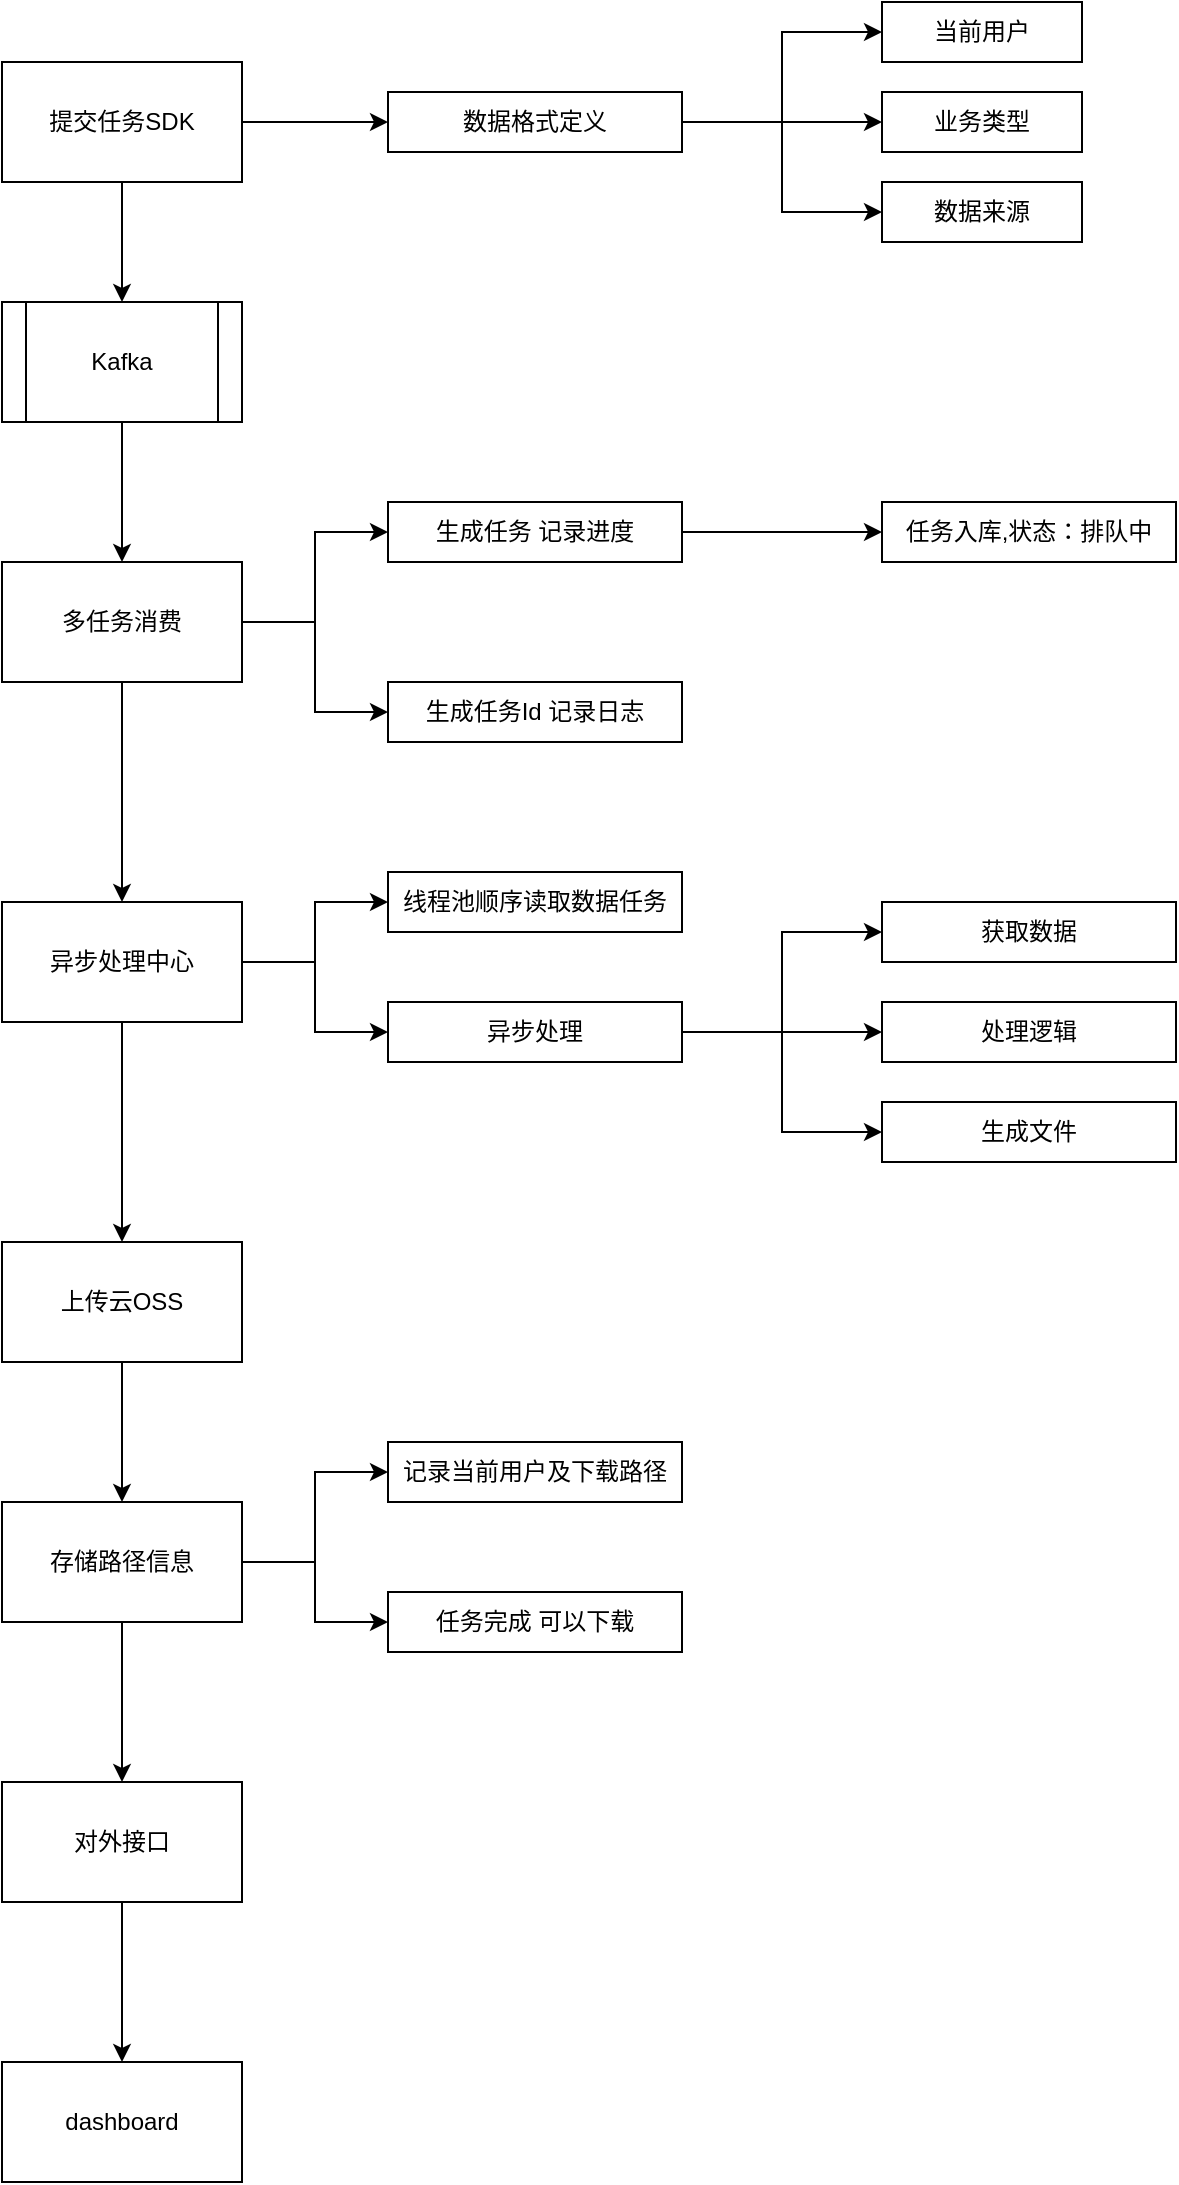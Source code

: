<mxfile version="12.2.4" pages="1"><diagram id="WgZJNHwG_q8yWVTsjjaB" name="第 1 页"><mxGraphModel dx="1360" dy="765" grid="1" gridSize="10" guides="1" tooltips="1" connect="1" arrows="1" fold="1" page="1" pageScale="1" pageWidth="827" pageHeight="1169" math="0" shadow="0"><root><mxCell id="0"/><mxCell id="1" parent="0"/><mxCell id="9" style="edgeStyle=orthogonalEdgeStyle;rounded=0;orthogonalLoop=1;jettySize=auto;html=1;entryX=0.5;entryY=0;entryDx=0;entryDy=0;" parent="1" source="2" target="8" edge="1"><mxGeometry relative="1" as="geometry"/></mxCell><mxCell id="31" style="edgeStyle=orthogonalEdgeStyle;rounded=0;orthogonalLoop=1;jettySize=auto;html=1;entryX=0;entryY=0.5;entryDx=0;entryDy=0;" parent="1" source="2" target="30" edge="1"><mxGeometry relative="1" as="geometry"/></mxCell><mxCell id="39" style="edgeStyle=orthogonalEdgeStyle;rounded=0;orthogonalLoop=1;jettySize=auto;html=1;entryX=0;entryY=0.5;entryDx=0;entryDy=0;" parent="1" source="2" target="36" edge="1"><mxGeometry relative="1" as="geometry"/></mxCell><mxCell id="2" value="多任务消费" style="rounded=0;whiteSpace=wrap;html=1;" parent="1" vertex="1"><mxGeometry x="100" y="300" width="120" height="60" as="geometry"/></mxCell><mxCell id="6" style="edgeStyle=orthogonalEdgeStyle;rounded=0;orthogonalLoop=1;jettySize=auto;html=1;entryX=0.5;entryY=0;entryDx=0;entryDy=0;" parent="1" source="3" target="5" edge="1"><mxGeometry relative="1" as="geometry"/></mxCell><mxCell id="19" value="" style="edgeStyle=orthogonalEdgeStyle;rounded=0;orthogonalLoop=1;jettySize=auto;html=1;" parent="1" source="3" target="18" edge="1"><mxGeometry relative="1" as="geometry"/></mxCell><mxCell id="3" value="提交任务SDK" style="rounded=0;whiteSpace=wrap;html=1;" parent="1" vertex="1"><mxGeometry x="100" y="50" width="120" height="60" as="geometry"/></mxCell><mxCell id="26" style="edgeStyle=orthogonalEdgeStyle;rounded=0;orthogonalLoop=1;jettySize=auto;html=1;entryX=0;entryY=0.5;entryDx=0;entryDy=0;" parent="1" source="18" target="22" edge="1"><mxGeometry relative="1" as="geometry"/></mxCell><mxCell id="27" style="edgeStyle=orthogonalEdgeStyle;rounded=0;orthogonalLoop=1;jettySize=auto;html=1;entryX=0;entryY=0.5;entryDx=0;entryDy=0;" parent="1" source="18" target="24" edge="1"><mxGeometry relative="1" as="geometry"/></mxCell><mxCell id="29" style="edgeStyle=orthogonalEdgeStyle;rounded=0;orthogonalLoop=1;jettySize=auto;html=1;entryX=0;entryY=0.5;entryDx=0;entryDy=0;" parent="1" source="18" target="28" edge="1"><mxGeometry relative="1" as="geometry"/></mxCell><mxCell id="18" value="数据格式定义" style="rounded=0;whiteSpace=wrap;html=1;" parent="1" vertex="1"><mxGeometry x="293" y="65" width="147" height="30" as="geometry"/></mxCell><mxCell id="22" value="当前用户" style="rounded=0;whiteSpace=wrap;html=1;" parent="1" vertex="1"><mxGeometry x="540" y="20" width="100" height="30" as="geometry"/></mxCell><mxCell id="7" style="edgeStyle=orthogonalEdgeStyle;rounded=0;orthogonalLoop=1;jettySize=auto;html=1;entryX=0.5;entryY=0;entryDx=0;entryDy=0;" parent="1" source="5" target="2" edge="1"><mxGeometry relative="1" as="geometry"/></mxCell><mxCell id="5" value="Kafka" style="shape=process;whiteSpace=wrap;html=1;backgroundOutline=1;" parent="1" vertex="1"><mxGeometry x="100" y="170" width="120" height="60" as="geometry"/></mxCell><mxCell id="11" style="edgeStyle=orthogonalEdgeStyle;rounded=0;orthogonalLoop=1;jettySize=auto;html=1;entryX=0.5;entryY=0;entryDx=0;entryDy=0;" parent="1" source="8" target="10" edge="1"><mxGeometry relative="1" as="geometry"/></mxCell><mxCell id="44" style="edgeStyle=orthogonalEdgeStyle;rounded=0;orthogonalLoop=1;jettySize=auto;html=1;" parent="1" source="8" target="43" edge="1"><mxGeometry relative="1" as="geometry"/></mxCell><mxCell id="54" style="edgeStyle=orthogonalEdgeStyle;rounded=0;orthogonalLoop=1;jettySize=auto;html=1;entryX=0;entryY=0.5;entryDx=0;entryDy=0;" parent="1" source="8" target="20" edge="1"><mxGeometry relative="1" as="geometry"/></mxCell><mxCell id="8" value="异步处理中心" style="rounded=0;whiteSpace=wrap;html=1;" parent="1" vertex="1"><mxGeometry x="100" y="470" width="120" height="60" as="geometry"/></mxCell><mxCell id="50" style="edgeStyle=orthogonalEdgeStyle;rounded=0;orthogonalLoop=1;jettySize=auto;html=1;entryX=0;entryY=0.5;entryDx=0;entryDy=0;" parent="1" source="20" target="47" edge="1"><mxGeometry relative="1" as="geometry"/></mxCell><mxCell id="51" style="edgeStyle=orthogonalEdgeStyle;rounded=0;orthogonalLoop=1;jettySize=auto;html=1;entryX=0;entryY=0.5;entryDx=0;entryDy=0;" parent="1" source="20" target="49" edge="1"><mxGeometry relative="1" as="geometry"/></mxCell><mxCell id="53" style="edgeStyle=orthogonalEdgeStyle;rounded=0;orthogonalLoop=1;jettySize=auto;html=1;entryX=0;entryY=0.5;entryDx=0;entryDy=0;" parent="1" source="20" target="52" edge="1"><mxGeometry relative="1" as="geometry"/></mxCell><mxCell id="20" value="异步处理" style="rounded=0;whiteSpace=wrap;html=1;" parent="1" vertex="1"><mxGeometry x="293" y="520" width="147" height="30" as="geometry"/></mxCell><mxCell id="47" value="获取数据" style="rounded=0;whiteSpace=wrap;html=1;" parent="1" vertex="1"><mxGeometry x="540" y="470" width="147" height="30" as="geometry"/></mxCell><mxCell id="13" style="edgeStyle=orthogonalEdgeStyle;rounded=0;orthogonalLoop=1;jettySize=auto;html=1;entryX=0.5;entryY=0;entryDx=0;entryDy=0;" parent="1" source="10" target="12" edge="1"><mxGeometry relative="1" as="geometry"/></mxCell><mxCell id="10" value="上传云OSS" style="rounded=0;whiteSpace=wrap;html=1;" parent="1" vertex="1"><mxGeometry x="100" y="640" width="120" height="60" as="geometry"/></mxCell><mxCell id="15" value="" style="edgeStyle=orthogonalEdgeStyle;rounded=0;orthogonalLoop=1;jettySize=auto;html=1;" parent="1" source="12" target="14" edge="1"><mxGeometry relative="1" as="geometry"/></mxCell><mxCell id="33" style="edgeStyle=orthogonalEdgeStyle;rounded=0;orthogonalLoop=1;jettySize=auto;html=1;entryX=0;entryY=0.5;entryDx=0;entryDy=0;" parent="1" source="12" target="32" edge="1"><mxGeometry relative="1" as="geometry"/></mxCell><mxCell id="35" style="edgeStyle=orthogonalEdgeStyle;rounded=0;orthogonalLoop=1;jettySize=auto;html=1;entryX=0;entryY=0.5;entryDx=0;entryDy=0;" parent="1" source="12" target="34" edge="1"><mxGeometry relative="1" as="geometry"/></mxCell><mxCell id="12" value="存储路径信息" style="rounded=0;whiteSpace=wrap;html=1;" parent="1" vertex="1"><mxGeometry x="100" y="770" width="120" height="60" as="geometry"/></mxCell><mxCell id="17" value="" style="edgeStyle=orthogonalEdgeStyle;rounded=0;orthogonalLoop=1;jettySize=auto;html=1;" parent="1" source="14" target="16" edge="1"><mxGeometry relative="1" as="geometry"/></mxCell><mxCell id="14" value="对外接口" style="rounded=0;whiteSpace=wrap;html=1;" parent="1" vertex="1"><mxGeometry x="100" y="910" width="120" height="60" as="geometry"/></mxCell><mxCell id="16" value="dashboard" style="rounded=0;whiteSpace=wrap;html=1;" parent="1" vertex="1"><mxGeometry x="100" y="1050" width="120" height="60" as="geometry"/></mxCell><mxCell id="24" value="业务类型" style="rounded=0;whiteSpace=wrap;html=1;" parent="1" vertex="1"><mxGeometry x="540" y="65" width="100" height="30" as="geometry"/></mxCell><mxCell id="28" value="数据来源" style="rounded=0;whiteSpace=wrap;html=1;" parent="1" vertex="1"><mxGeometry x="540" y="110" width="100" height="30" as="geometry"/></mxCell><mxCell id="41" value="" style="edgeStyle=orthogonalEdgeStyle;rounded=0;orthogonalLoop=1;jettySize=auto;html=1;" parent="1" source="30" target="40" edge="1"><mxGeometry relative="1" as="geometry"/></mxCell><mxCell id="30" value="生成任务 记录进度" style="rounded=0;whiteSpace=wrap;html=1;" parent="1" vertex="1"><mxGeometry x="293" y="270" width="147" height="30" as="geometry"/></mxCell><mxCell id="40" value="任务入库,状态：排队中" style="rounded=0;whiteSpace=wrap;html=1;" parent="1" vertex="1"><mxGeometry x="540" y="270" width="147" height="30" as="geometry"/></mxCell><mxCell id="32" value="任务完成 可以下载" style="rounded=0;whiteSpace=wrap;html=1;" parent="1" vertex="1"><mxGeometry x="293" y="815" width="147" height="30" as="geometry"/></mxCell><mxCell id="34" value="记录当前用户及下载路径" style="rounded=0;whiteSpace=wrap;html=1;" parent="1" vertex="1"><mxGeometry x="293" y="740" width="147" height="30" as="geometry"/></mxCell><mxCell id="36" value="生成任务Id 记录日志" style="rounded=0;whiteSpace=wrap;html=1;" parent="1" vertex="1"><mxGeometry x="293" y="360" width="147" height="30" as="geometry"/></mxCell><mxCell id="43" value="线程池顺序读取数据任务" style="rounded=0;whiteSpace=wrap;html=1;" parent="1" vertex="1"><mxGeometry x="293" y="455" width="147" height="30" as="geometry"/></mxCell><mxCell id="49" value="处理逻辑" style="rounded=0;whiteSpace=wrap;html=1;" parent="1" vertex="1"><mxGeometry x="540" y="520" width="147" height="30" as="geometry"/></mxCell><mxCell id="52" value="生成文件" style="rounded=0;whiteSpace=wrap;html=1;" parent="1" vertex="1"><mxGeometry x="540" y="570" width="147" height="30" as="geometry"/></mxCell></root></mxGraphModel></diagram></mxfile>